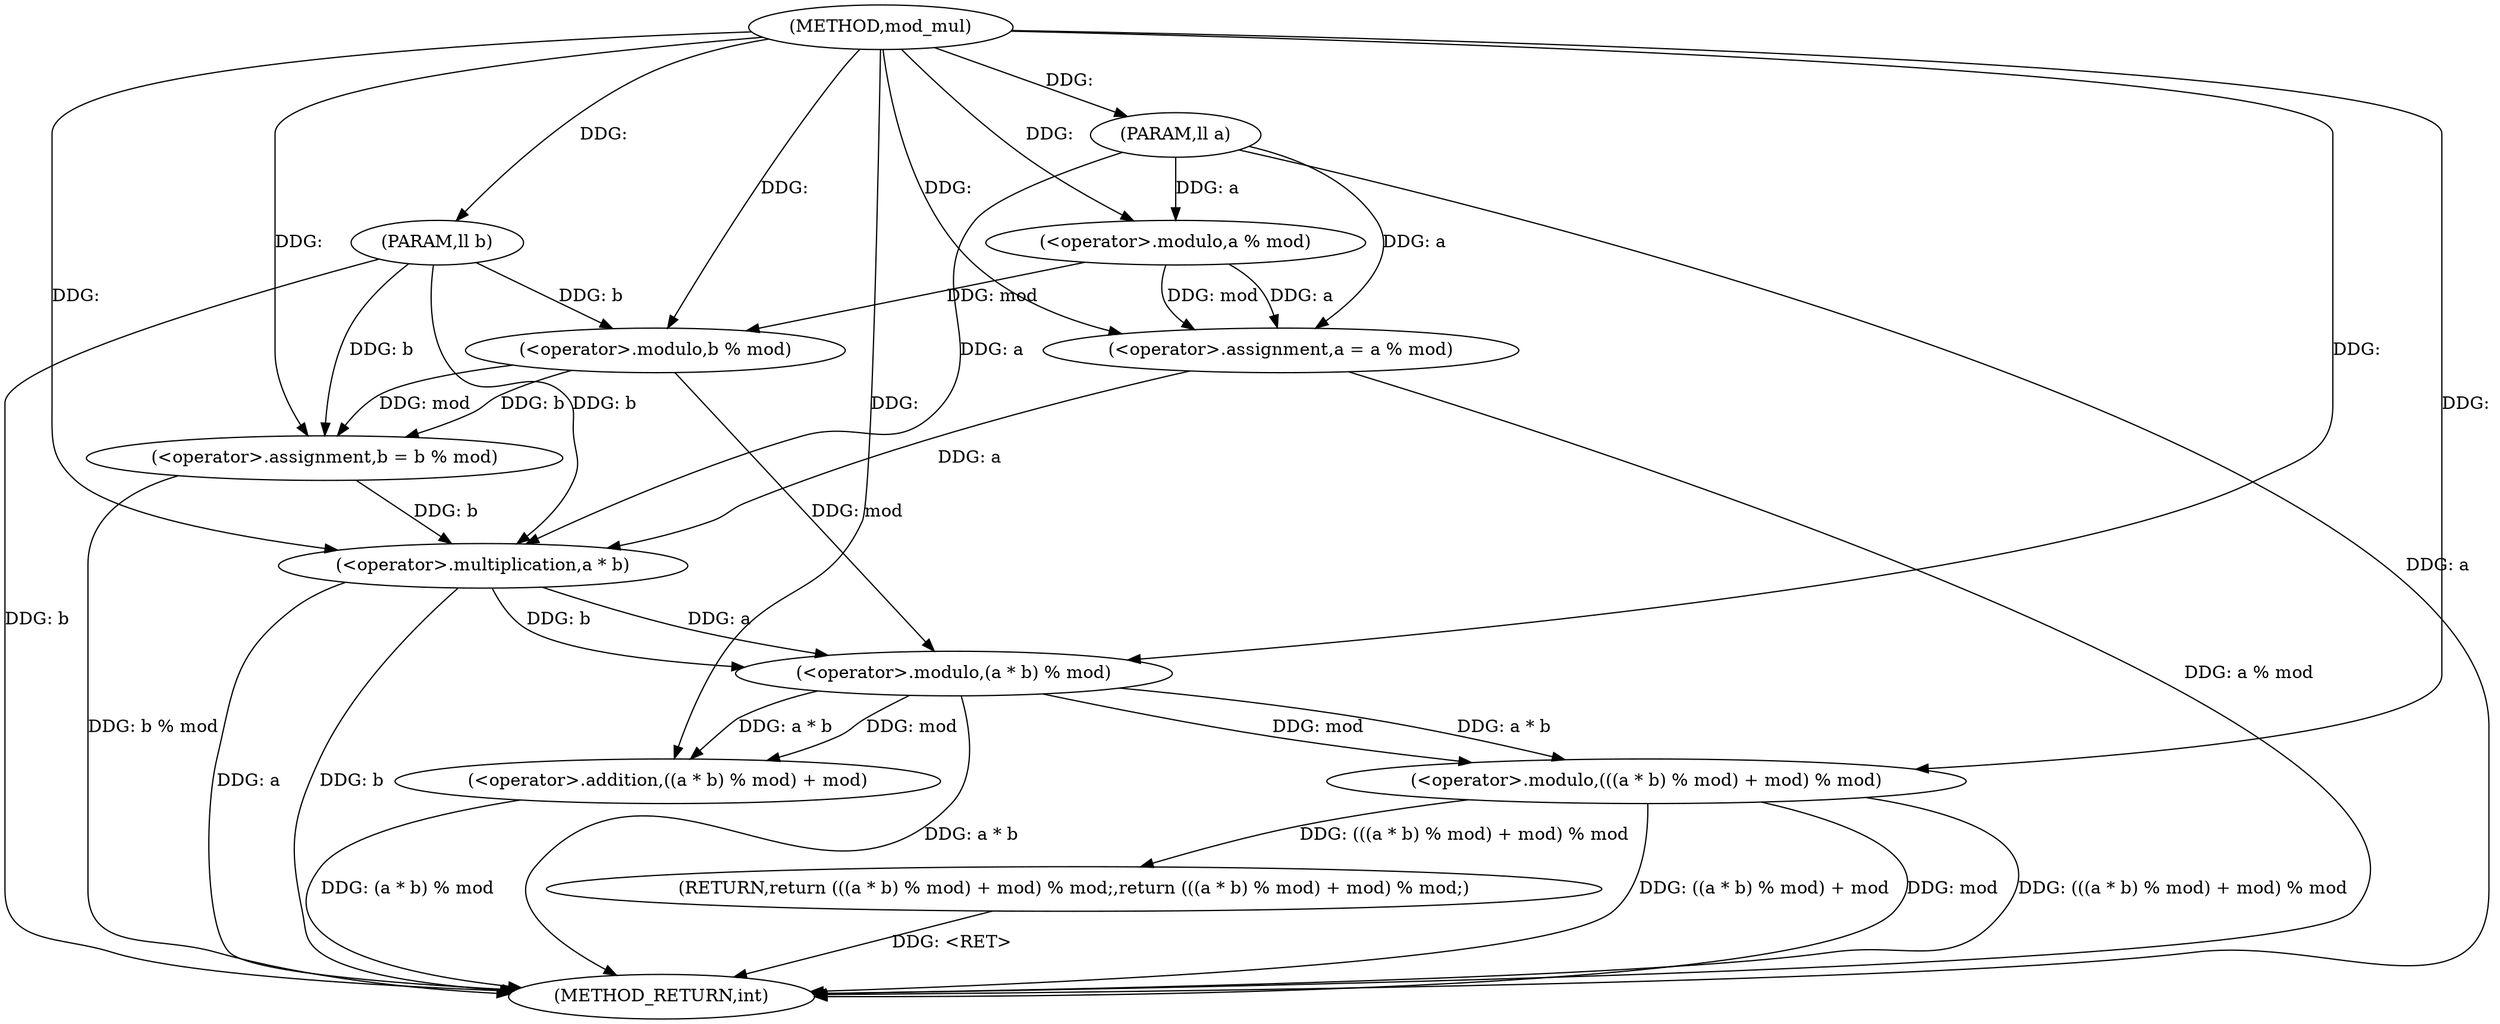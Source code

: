 digraph "mod_mul" {  
"1000140" [label = "(METHOD,mod_mul)" ]
"1000164" [label = "(METHOD_RETURN,int)" ]
"1000141" [label = "(PARAM,ll a)" ]
"1000142" [label = "(PARAM,ll b)" ]
"1000144" [label = "(<operator>.assignment,a = a % mod)" ]
"1000149" [label = "(<operator>.assignment,b = b % mod)" ]
"1000154" [label = "(RETURN,return (((a * b) % mod) + mod) % mod;,return (((a * b) % mod) + mod) % mod;)" ]
"1000155" [label = "(<operator>.modulo,(((a * b) % mod) + mod) % mod)" ]
"1000146" [label = "(<operator>.modulo,a % mod)" ]
"1000151" [label = "(<operator>.modulo,b % mod)" ]
"1000156" [label = "(<operator>.addition,((a * b) % mod) + mod)" ]
"1000157" [label = "(<operator>.modulo,(a * b) % mod)" ]
"1000158" [label = "(<operator>.multiplication,a * b)" ]
  "1000154" -> "1000164"  [ label = "DDG: <RET>"] 
  "1000141" -> "1000164"  [ label = "DDG: a"] 
  "1000142" -> "1000164"  [ label = "DDG: b"] 
  "1000144" -> "1000164"  [ label = "DDG: a % mod"] 
  "1000149" -> "1000164"  [ label = "DDG: b % mod"] 
  "1000158" -> "1000164"  [ label = "DDG: a"] 
  "1000158" -> "1000164"  [ label = "DDG: b"] 
  "1000157" -> "1000164"  [ label = "DDG: a * b"] 
  "1000156" -> "1000164"  [ label = "DDG: (a * b) % mod"] 
  "1000155" -> "1000164"  [ label = "DDG: ((a * b) % mod) + mod"] 
  "1000155" -> "1000164"  [ label = "DDG: mod"] 
  "1000155" -> "1000164"  [ label = "DDG: (((a * b) % mod) + mod) % mod"] 
  "1000140" -> "1000141"  [ label = "DDG: "] 
  "1000140" -> "1000142"  [ label = "DDG: "] 
  "1000146" -> "1000144"  [ label = "DDG: mod"] 
  "1000146" -> "1000144"  [ label = "DDG: a"] 
  "1000151" -> "1000149"  [ label = "DDG: mod"] 
  "1000151" -> "1000149"  [ label = "DDG: b"] 
  "1000155" -> "1000154"  [ label = "DDG: (((a * b) % mod) + mod) % mod"] 
  "1000141" -> "1000144"  [ label = "DDG: a"] 
  "1000140" -> "1000144"  [ label = "DDG: "] 
  "1000142" -> "1000149"  [ label = "DDG: b"] 
  "1000140" -> "1000149"  [ label = "DDG: "] 
  "1000141" -> "1000146"  [ label = "DDG: a"] 
  "1000140" -> "1000146"  [ label = "DDG: "] 
  "1000142" -> "1000151"  [ label = "DDG: b"] 
  "1000140" -> "1000151"  [ label = "DDG: "] 
  "1000146" -> "1000151"  [ label = "DDG: mod"] 
  "1000157" -> "1000155"  [ label = "DDG: mod"] 
  "1000140" -> "1000155"  [ label = "DDG: "] 
  "1000157" -> "1000155"  [ label = "DDG: a * b"] 
  "1000157" -> "1000156"  [ label = "DDG: mod"] 
  "1000157" -> "1000156"  [ label = "DDG: a * b"] 
  "1000140" -> "1000156"  [ label = "DDG: "] 
  "1000158" -> "1000157"  [ label = "DDG: b"] 
  "1000158" -> "1000157"  [ label = "DDG: a"] 
  "1000151" -> "1000157"  [ label = "DDG: mod"] 
  "1000140" -> "1000157"  [ label = "DDG: "] 
  "1000144" -> "1000158"  [ label = "DDG: a"] 
  "1000141" -> "1000158"  [ label = "DDG: a"] 
  "1000140" -> "1000158"  [ label = "DDG: "] 
  "1000149" -> "1000158"  [ label = "DDG: b"] 
  "1000142" -> "1000158"  [ label = "DDG: b"] 
}

